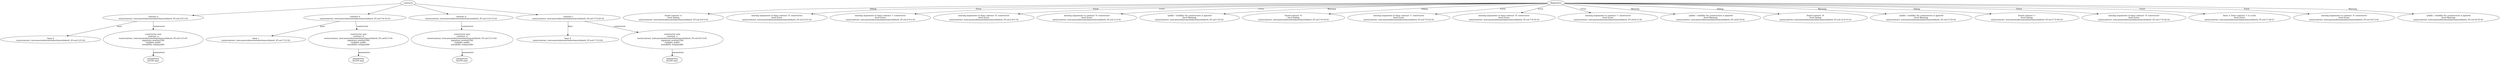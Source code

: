 strict digraph "tests/contract_testcases/substrate/inheritance/inherit_05.sol" {
	contract [label="contract a\ntests/contract_testcases/substrate/inheritance/inherit_05.sol:2:9-5:10"]
	base [label="base b\ntests/contract_testcases/substrate/inheritance/inherit_05.sol:2:23-24"]
	new [label="constructor new\ncontract: a\ntests/contract_testcases/substrate/inheritance/inherit_05.sol:3:13-41\nsignature new(int256)\nvisibility public\nmutability nonpayable"]
	parameters [label="parameters\nint256 arg1"]
	contract_5 [label="contract b\ntests/contract_testcases/substrate/inheritance/inherit_05.sol:7:9-10:10"]
	base_6 [label="base c\ntests/contract_testcases/substrate/inheritance/inherit_05.sol:7:23-24"]
	new_7 [label="constructor new\ncontract: b\ntests/contract_testcases/substrate/inheritance/inherit_05.sol:8:13-41\nsignature new(int256)\nvisibility public\nmutability nonpayable"]
	parameters_8 [label="parameters\nint256 arg1"]
	contract_9 [label="contract d\ntests/contract_testcases/substrate/inheritance/inherit_05.sol:12:9-15:10"]
	new_10 [label="constructor new\ncontract: d\ntests/contract_testcases/substrate/inheritance/inherit_05.sol:13:13-41\nsignature new(int256)\nvisibility public\nmutability nonpayable"]
	parameters_11 [label="parameters\nint256 arg1"]
	contract_12 [label="contract c\ntests/contract_testcases/substrate/inheritance/inherit_05.sol:17:9-20:10"]
	base_13 [label="base d\ntests/contract_testcases/substrate/inheritance/inherit_05.sol:17:23-24"]
	new_14 [label="constructor new\ncontract: c\ntests/contract_testcases/substrate/inheritance/inherit_05.sol:18:13-41\nsignature new(int256)\nvisibility public\nmutability nonpayable"]
	parameters_15 [label="parameters\nint256 arg1"]
	diagnostic [label="found contract 'a'\nlevel Debug\ntests/contract_testcases/substrate/inheritance/inherit_05.sol:2:9-5:10"]
	diagnostic_18 [label="missing arguments to base contract 'b' constructor\nlevel Error\ntests/contract_testcases/substrate/inheritance/inherit_05.sol:2:9-5:10"]
	diagnostic_19 [label="missing arguments to base contract 'c' constructor\nlevel Error\ntests/contract_testcases/substrate/inheritance/inherit_05.sol:2:9-5:10"]
	diagnostic_20 [label="missing arguments to base contract 'd' constructor\nlevel Error\ntests/contract_testcases/substrate/inheritance/inherit_05.sol:2:9-5:10"]
	diagnostic_21 [label="missing arguments to contract 'b' constructor\nlevel Error\ntests/contract_testcases/substrate/inheritance/inherit_05.sol:3:13-41"]
	diagnostic_22 [label="'public': visibility for constructors is ignored\nlevel Warning\ntests/contract_testcases/substrate/inheritance/inherit_05.sol:3:35-41"]
	diagnostic_23 [label="found contract 'b'\nlevel Debug\ntests/contract_testcases/substrate/inheritance/inherit_05.sol:7:9-10:10"]
	diagnostic_24 [label="missing arguments to base contract 'c' constructor\nlevel Error\ntests/contract_testcases/substrate/inheritance/inherit_05.sol:7:9-10:10"]
	diagnostic_25 [label="missing arguments to base contract 'd' constructor\nlevel Error\ntests/contract_testcases/substrate/inheritance/inherit_05.sol:7:9-10:10"]
	diagnostic_26 [label="missing arguments to contract 'c' constructor\nlevel Error\ntests/contract_testcases/substrate/inheritance/inherit_05.sol:8:13-41"]
	diagnostic_27 [label="'public': visibility for constructors is ignored\nlevel Warning\ntests/contract_testcases/substrate/inheritance/inherit_05.sol:8:35-41"]
	diagnostic_28 [label="found contract 'd'\nlevel Debug\ntests/contract_testcases/substrate/inheritance/inherit_05.sol:12:9-15:10"]
	diagnostic_29 [label="'public': visibility for constructors is ignored\nlevel Warning\ntests/contract_testcases/substrate/inheritance/inherit_05.sol:13:35-41"]
	diagnostic_30 [label="found contract 'c'\nlevel Debug\ntests/contract_testcases/substrate/inheritance/inherit_05.sol:17:9-20:10"]
	diagnostic_31 [label="missing arguments to base contract 'd' constructor\nlevel Error\ntests/contract_testcases/substrate/inheritance/inherit_05.sol:17:9-20:10"]
	diagnostic_32 [label="base 'a' from contract 'c' is cyclic\nlevel Error\ntests/contract_testcases/substrate/inheritance/inherit_05.sol:17:26-27"]
	diagnostic_33 [label="missing arguments to contract 'd' constructor\nlevel Error\ntests/contract_testcases/substrate/inheritance/inherit_05.sol:18:13-41"]
	diagnostic_34 [label="'public': visibility for constructors is ignored\nlevel Warning\ntests/contract_testcases/substrate/inheritance/inherit_05.sol:18:35-41"]
	contracts -> contract
	contract -> base [label="base"]
	contract -> new [label="constructor"]
	new -> parameters [label="parameters"]
	contracts -> contract_5
	contract_5 -> base_6 [label="base"]
	contract_5 -> new_7 [label="constructor"]
	new_7 -> parameters_8 [label="parameters"]
	contracts -> contract_9
	contract_9 -> new_10 [label="constructor"]
	new_10 -> parameters_11 [label="parameters"]
	contracts -> contract_12
	contract_12 -> base_13 [label="base"]
	contract_12 -> new_14 [label="constructor"]
	new_14 -> parameters_15 [label="parameters"]
	diagnostics -> diagnostic [label="Debug"]
	diagnostics -> diagnostic_18 [label="Error"]
	diagnostics -> diagnostic_19 [label="Error"]
	diagnostics -> diagnostic_20 [label="Error"]
	diagnostics -> diagnostic_21 [label="Error"]
	diagnostics -> diagnostic_22 [label="Warning"]
	diagnostics -> diagnostic_23 [label="Debug"]
	diagnostics -> diagnostic_24 [label="Error"]
	diagnostics -> diagnostic_25 [label="Error"]
	diagnostics -> diagnostic_26 [label="Error"]
	diagnostics -> diagnostic_27 [label="Warning"]
	diagnostics -> diagnostic_28 [label="Debug"]
	diagnostics -> diagnostic_29 [label="Warning"]
	diagnostics -> diagnostic_30 [label="Debug"]
	diagnostics -> diagnostic_31 [label="Error"]
	diagnostics -> diagnostic_32 [label="Error"]
	diagnostics -> diagnostic_33 [label="Error"]
	diagnostics -> diagnostic_34 [label="Warning"]
}
